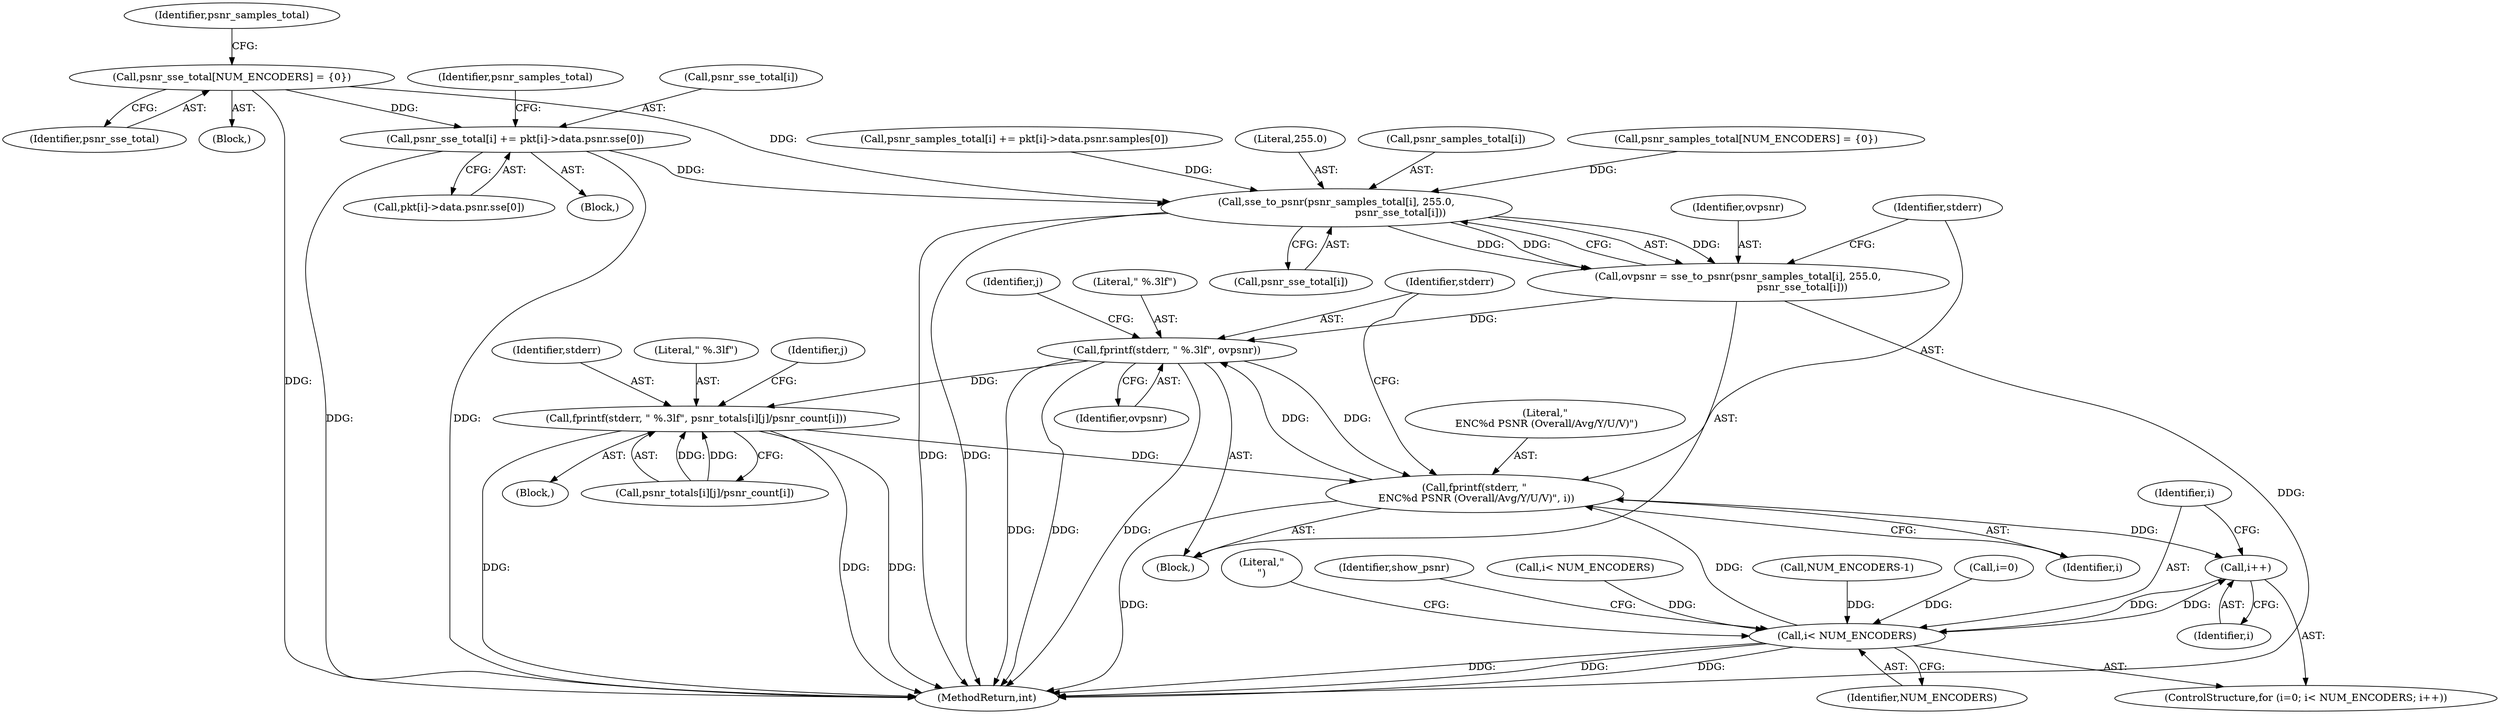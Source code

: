 digraph "0_Android_5a9753fca56f0eeb9f61e342b2fccffc364f9426_22@pointer" {
"1001100" [label="(Call,psnr_sse_total[i] += pkt[i]->data.psnr.sse[0])"];
"1000164" [label="(Call,psnr_sse_total[NUM_ENCODERS] = {0})"];
"1001208" [label="(Call,sse_to_psnr(psnr_samples_total[i], 255.0,\n                                        psnr_sse_total[i]))"];
"1001206" [label="(Call,ovpsnr = sse_to_psnr(psnr_samples_total[i], 255.0,\n                                        psnr_sse_total[i]))"];
"1001220" [label="(Call,fprintf(stderr, \" %.3lf\", ovpsnr))"];
"1001216" [label="(Call,fprintf(stderr, \"\n ENC%d PSNR (Overall/Avg/Y/U/V)\", i))"];
"1001192" [label="(Call,i++)"];
"1001189" [label="(Call,i< NUM_ENCODERS)"];
"1001234" [label="(Call,fprintf(stderr, \" %.3lf\", psnr_totals[i][j]/psnr_count[i]))"];
"1001117" [label="(Identifier,psnr_samples_total)"];
"1001237" [label="(Call,psnr_totals[i][j]/psnr_count[i])"];
"1001115" [label="(Call,psnr_samples_total[i] += pkt[i]->data.psnr.samples[0])"];
"1001235" [label="(Identifier,stderr)"];
"1001234" [label="(Call,fprintf(stderr, \" %.3lf\", psnr_totals[i][j]/psnr_count[i]))"];
"1001212" [label="(Literal,255.0)"];
"1001236" [label="(Literal,\" %.3lf\")"];
"1001221" [label="(Identifier,stderr)"];
"1001226" [label="(Identifier,j)"];
"1001206" [label="(Call,ovpsnr = sse_to_psnr(psnr_samples_total[i], 255.0,\n                                        psnr_sse_total[i]))"];
"1001208" [label="(Call,sse_to_psnr(psnr_samples_total[i], 255.0,\n                                        psnr_sse_total[i]))"];
"1000164" [label="(Call,psnr_sse_total[NUM_ENCODERS] = {0})"];
"1001207" [label="(Identifier,ovpsnr)"];
"1001209" [label="(Call,psnr_samples_total[i])"];
"1000165" [label="(Identifier,psnr_sse_total)"];
"1001100" [label="(Call,psnr_sse_total[i] += pkt[i]->data.psnr.sse[0])"];
"1001217" [label="(Identifier,stderr)"];
"1001190" [label="(Identifier,i)"];
"1001192" [label="(Call,i++)"];
"1001203" [label="(Block,)"];
"1000135" [label="(Block,)"];
"1001104" [label="(Call,pkt[i]->data.psnr.sse[0])"];
"1001098" [label="(Block,)"];
"1001296" [label="(MethodReturn,int)"];
"1001233" [label="(Block,)"];
"1001222" [label="(Literal,\" %.3lf\")"];
"1001186" [label="(Call,i=0)"];
"1000167" [label="(Call,psnr_samples_total[NUM_ENCODERS] = {0})"];
"1001185" [label="(ControlStructure,for (i=0; i< NUM_ENCODERS; i++))"];
"1001191" [label="(Identifier,NUM_ENCODERS)"];
"1001189" [label="(Call,i< NUM_ENCODERS)"];
"1001193" [label="(Identifier,i)"];
"1001232" [label="(Identifier,j)"];
"1001293" [label="(Literal,\"\n\")"];
"1001218" [label="(Literal,\"\n ENC%d PSNR (Overall/Avg/Y/U/V)\")"];
"1000168" [label="(Identifier,psnr_samples_total)"];
"1001213" [label="(Call,psnr_sse_total[i])"];
"1001216" [label="(Call,fprintf(stderr, \"\n ENC%d PSNR (Overall/Avg/Y/U/V)\", i))"];
"1001197" [label="(Identifier,show_psnr)"];
"1000817" [label="(Call,i< NUM_ENCODERS)"];
"1001024" [label="(Call,NUM_ENCODERS-1)"];
"1001219" [label="(Identifier,i)"];
"1001223" [label="(Identifier,ovpsnr)"];
"1001220" [label="(Call,fprintf(stderr, \" %.3lf\", ovpsnr))"];
"1001101" [label="(Call,psnr_sse_total[i])"];
"1001100" -> "1001098"  [label="AST: "];
"1001100" -> "1001104"  [label="CFG: "];
"1001101" -> "1001100"  [label="AST: "];
"1001104" -> "1001100"  [label="AST: "];
"1001117" -> "1001100"  [label="CFG: "];
"1001100" -> "1001296"  [label="DDG: "];
"1001100" -> "1001296"  [label="DDG: "];
"1000164" -> "1001100"  [label="DDG: "];
"1001100" -> "1001208"  [label="DDG: "];
"1000164" -> "1000135"  [label="AST: "];
"1000164" -> "1000165"  [label="CFG: "];
"1000165" -> "1000164"  [label="AST: "];
"1000168" -> "1000164"  [label="CFG: "];
"1000164" -> "1001296"  [label="DDG: "];
"1000164" -> "1001208"  [label="DDG: "];
"1001208" -> "1001206"  [label="AST: "];
"1001208" -> "1001213"  [label="CFG: "];
"1001209" -> "1001208"  [label="AST: "];
"1001212" -> "1001208"  [label="AST: "];
"1001213" -> "1001208"  [label="AST: "];
"1001206" -> "1001208"  [label="CFG: "];
"1001208" -> "1001296"  [label="DDG: "];
"1001208" -> "1001296"  [label="DDG: "];
"1001208" -> "1001206"  [label="DDG: "];
"1001208" -> "1001206"  [label="DDG: "];
"1001208" -> "1001206"  [label="DDG: "];
"1000167" -> "1001208"  [label="DDG: "];
"1001115" -> "1001208"  [label="DDG: "];
"1001206" -> "1001203"  [label="AST: "];
"1001207" -> "1001206"  [label="AST: "];
"1001217" -> "1001206"  [label="CFG: "];
"1001206" -> "1001296"  [label="DDG: "];
"1001206" -> "1001220"  [label="DDG: "];
"1001220" -> "1001203"  [label="AST: "];
"1001220" -> "1001223"  [label="CFG: "];
"1001221" -> "1001220"  [label="AST: "];
"1001222" -> "1001220"  [label="AST: "];
"1001223" -> "1001220"  [label="AST: "];
"1001226" -> "1001220"  [label="CFG: "];
"1001220" -> "1001296"  [label="DDG: "];
"1001220" -> "1001296"  [label="DDG: "];
"1001220" -> "1001296"  [label="DDG: "];
"1001220" -> "1001216"  [label="DDG: "];
"1001216" -> "1001220"  [label="DDG: "];
"1001220" -> "1001234"  [label="DDG: "];
"1001216" -> "1001203"  [label="AST: "];
"1001216" -> "1001219"  [label="CFG: "];
"1001217" -> "1001216"  [label="AST: "];
"1001218" -> "1001216"  [label="AST: "];
"1001219" -> "1001216"  [label="AST: "];
"1001221" -> "1001216"  [label="CFG: "];
"1001216" -> "1001296"  [label="DDG: "];
"1001216" -> "1001192"  [label="DDG: "];
"1001234" -> "1001216"  [label="DDG: "];
"1001189" -> "1001216"  [label="DDG: "];
"1001192" -> "1001185"  [label="AST: "];
"1001192" -> "1001193"  [label="CFG: "];
"1001193" -> "1001192"  [label="AST: "];
"1001190" -> "1001192"  [label="CFG: "];
"1001192" -> "1001189"  [label="DDG: "];
"1001189" -> "1001192"  [label="DDG: "];
"1001189" -> "1001185"  [label="AST: "];
"1001189" -> "1001191"  [label="CFG: "];
"1001190" -> "1001189"  [label="AST: "];
"1001191" -> "1001189"  [label="AST: "];
"1001197" -> "1001189"  [label="CFG: "];
"1001293" -> "1001189"  [label="CFG: "];
"1001189" -> "1001296"  [label="DDG: "];
"1001189" -> "1001296"  [label="DDG: "];
"1001189" -> "1001296"  [label="DDG: "];
"1001186" -> "1001189"  [label="DDG: "];
"1000817" -> "1001189"  [label="DDG: "];
"1001024" -> "1001189"  [label="DDG: "];
"1001234" -> "1001233"  [label="AST: "];
"1001234" -> "1001237"  [label="CFG: "];
"1001235" -> "1001234"  [label="AST: "];
"1001236" -> "1001234"  [label="AST: "];
"1001237" -> "1001234"  [label="AST: "];
"1001232" -> "1001234"  [label="CFG: "];
"1001234" -> "1001296"  [label="DDG: "];
"1001234" -> "1001296"  [label="DDG: "];
"1001234" -> "1001296"  [label="DDG: "];
"1001237" -> "1001234"  [label="DDG: "];
"1001237" -> "1001234"  [label="DDG: "];
}
